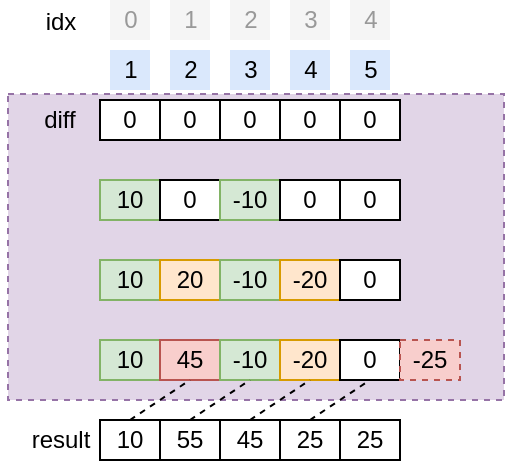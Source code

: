 <mxfile version="19.0.3" type="github"><diagram id="LvTPe-nmPJFi6HRM2_86" name="Page-1"><mxGraphModel dx="594" dy="320" grid="0" gridSize="10" guides="1" tooltips="1" connect="1" arrows="1" fold="1" page="1" pageScale="1" pageWidth="850" pageHeight="1100" math="0" shadow="0"><root><mxCell id="0"/><mxCell id="1" parent="0"/><mxCell id="_Eg3S7EslZF3mfTZpWr8-79" value="" style="rounded=0;whiteSpace=wrap;html=1;dashed=1;fillColor=#e1d5e7;strokeColor=#9673a6;" vertex="1" parent="1"><mxGeometry x="154" y="157" width="248" height="153" as="geometry"/></mxCell><mxCell id="_Eg3S7EslZF3mfTZpWr8-1" value="0" style="rounded=0;whiteSpace=wrap;html=1;" vertex="1" parent="1"><mxGeometry x="200" y="160" width="30" height="20" as="geometry"/></mxCell><mxCell id="_Eg3S7EslZF3mfTZpWr8-2" value="0" style="rounded=0;whiteSpace=wrap;html=1;" vertex="1" parent="1"><mxGeometry x="230" y="160" width="30" height="20" as="geometry"/></mxCell><mxCell id="_Eg3S7EslZF3mfTZpWr8-3" value="0" style="rounded=0;whiteSpace=wrap;html=1;" vertex="1" parent="1"><mxGeometry x="260" y="160" width="30" height="20" as="geometry"/></mxCell><mxCell id="_Eg3S7EslZF3mfTZpWr8-4" value="0" style="rounded=0;whiteSpace=wrap;html=1;" vertex="1" parent="1"><mxGeometry x="290" y="160" width="30" height="20" as="geometry"/></mxCell><mxCell id="_Eg3S7EslZF3mfTZpWr8-5" value="0" style="rounded=0;whiteSpace=wrap;html=1;" vertex="1" parent="1"><mxGeometry x="320" y="160" width="30" height="20" as="geometry"/></mxCell><mxCell id="_Eg3S7EslZF3mfTZpWr8-6" value="diff" style="text;html=1;strokeColor=none;fillColor=none;align=center;verticalAlign=middle;whiteSpace=wrap;rounded=0;" vertex="1" parent="1"><mxGeometry x="150" y="155" width="60" height="30" as="geometry"/></mxCell><mxCell id="_Eg3S7EslZF3mfTZpWr8-7" value="1" style="text;html=1;align=center;verticalAlign=middle;resizable=0;points=[];autosize=1;strokeColor=none;fillColor=#dae8fc;" vertex="1" parent="1"><mxGeometry x="205" y="135" width="20" height="20" as="geometry"/></mxCell><mxCell id="_Eg3S7EslZF3mfTZpWr8-8" value="2" style="text;html=1;align=center;verticalAlign=middle;resizable=0;points=[];autosize=1;strokeColor=none;fillColor=#dae8fc;" vertex="1" parent="1"><mxGeometry x="235" y="135" width="20" height="20" as="geometry"/></mxCell><mxCell id="_Eg3S7EslZF3mfTZpWr8-9" value="3" style="text;html=1;align=center;verticalAlign=middle;resizable=0;points=[];autosize=1;strokeColor=none;fillColor=#dae8fc;" vertex="1" parent="1"><mxGeometry x="265" y="135" width="20" height="20" as="geometry"/></mxCell><mxCell id="_Eg3S7EslZF3mfTZpWr8-10" value="4" style="text;html=1;align=center;verticalAlign=middle;resizable=0;points=[];autosize=1;strokeColor=none;fillColor=#dae8fc;" vertex="1" parent="1"><mxGeometry x="295" y="135" width="20" height="20" as="geometry"/></mxCell><mxCell id="_Eg3S7EslZF3mfTZpWr8-11" value="5" style="text;html=1;align=center;verticalAlign=middle;resizable=0;points=[];autosize=1;strokeColor=none;fillColor=#dae8fc;" vertex="1" parent="1"><mxGeometry x="325" y="135" width="20" height="20" as="geometry"/></mxCell><mxCell id="_Eg3S7EslZF3mfTZpWr8-27" value="10" style="rounded=0;whiteSpace=wrap;html=1;fillColor=#d5e8d4;strokeColor=#82b366;" vertex="1" parent="1"><mxGeometry x="200" y="200" width="30" height="20" as="geometry"/></mxCell><mxCell id="_Eg3S7EslZF3mfTZpWr8-28" value="0" style="rounded=0;whiteSpace=wrap;html=1;" vertex="1" parent="1"><mxGeometry x="230" y="200" width="30" height="20" as="geometry"/></mxCell><mxCell id="_Eg3S7EslZF3mfTZpWr8-29" value="-10" style="rounded=0;whiteSpace=wrap;html=1;fillColor=#d5e8d4;strokeColor=#82b366;" vertex="1" parent="1"><mxGeometry x="260" y="200" width="30" height="20" as="geometry"/></mxCell><mxCell id="_Eg3S7EslZF3mfTZpWr8-30" value="0" style="rounded=0;whiteSpace=wrap;html=1;" vertex="1" parent="1"><mxGeometry x="290" y="200" width="30" height="20" as="geometry"/></mxCell><mxCell id="_Eg3S7EslZF3mfTZpWr8-31" value="0" style="rounded=0;whiteSpace=wrap;html=1;" vertex="1" parent="1"><mxGeometry x="320" y="200" width="30" height="20" as="geometry"/></mxCell><mxCell id="_Eg3S7EslZF3mfTZpWr8-32" value="10" style="rounded=0;whiteSpace=wrap;html=1;fillColor=#d5e8d4;strokeColor=#82b366;" vertex="1" parent="1"><mxGeometry x="200" y="240" width="30" height="20" as="geometry"/></mxCell><mxCell id="_Eg3S7EslZF3mfTZpWr8-33" value="20" style="rounded=0;whiteSpace=wrap;html=1;fillColor=#ffe6cc;strokeColor=#d79b00;" vertex="1" parent="1"><mxGeometry x="230" y="240" width="30" height="20" as="geometry"/></mxCell><mxCell id="_Eg3S7EslZF3mfTZpWr8-34" value="-10" style="rounded=0;whiteSpace=wrap;html=1;fillColor=#d5e8d4;strokeColor=#82b366;" vertex="1" parent="1"><mxGeometry x="260" y="240" width="30" height="20" as="geometry"/></mxCell><mxCell id="_Eg3S7EslZF3mfTZpWr8-35" value="-20" style="rounded=0;whiteSpace=wrap;html=1;fillColor=#ffe6cc;strokeColor=#d79b00;" vertex="1" parent="1"><mxGeometry x="290" y="240" width="30" height="20" as="geometry"/></mxCell><mxCell id="_Eg3S7EslZF3mfTZpWr8-36" value="0" style="rounded=0;whiteSpace=wrap;html=1;" vertex="1" parent="1"><mxGeometry x="320" y="240" width="30" height="20" as="geometry"/></mxCell><mxCell id="_Eg3S7EslZF3mfTZpWr8-37" value="10" style="rounded=0;whiteSpace=wrap;html=1;fillColor=#d5e8d4;strokeColor=#82b366;" vertex="1" parent="1"><mxGeometry x="200" y="280" width="30" height="20" as="geometry"/></mxCell><mxCell id="_Eg3S7EslZF3mfTZpWr8-38" value="45" style="rounded=0;whiteSpace=wrap;html=1;fillColor=#f8cecc;strokeColor=#b85450;" vertex="1" parent="1"><mxGeometry x="230" y="280" width="30" height="20" as="geometry"/></mxCell><mxCell id="_Eg3S7EslZF3mfTZpWr8-39" value="-10" style="rounded=0;whiteSpace=wrap;html=1;fillColor=#d5e8d4;strokeColor=#82b366;" vertex="1" parent="1"><mxGeometry x="260" y="280" width="30" height="20" as="geometry"/></mxCell><mxCell id="_Eg3S7EslZF3mfTZpWr8-40" value="-20" style="rounded=0;whiteSpace=wrap;html=1;fillColor=#ffe6cc;strokeColor=#d79b00;" vertex="1" parent="1"><mxGeometry x="290" y="280" width="30" height="20" as="geometry"/></mxCell><mxCell id="_Eg3S7EslZF3mfTZpWr8-41" value="0" style="rounded=0;whiteSpace=wrap;html=1;" vertex="1" parent="1"><mxGeometry x="320" y="280" width="30" height="20" as="geometry"/></mxCell><mxCell id="_Eg3S7EslZF3mfTZpWr8-47" value="0" style="text;html=1;align=center;verticalAlign=middle;resizable=0;points=[];autosize=1;strokeColor=none;fillColor=#f5f5f5;fontColor=#999999;" vertex="1" parent="1"><mxGeometry x="205" y="110" width="20" height="20" as="geometry"/></mxCell><mxCell id="_Eg3S7EslZF3mfTZpWr8-48" value="1" style="text;html=1;align=center;verticalAlign=middle;resizable=0;points=[];autosize=1;strokeColor=none;fillColor=#f5f5f5;fontColor=#999999;" vertex="1" parent="1"><mxGeometry x="235" y="110" width="20" height="20" as="geometry"/></mxCell><mxCell id="_Eg3S7EslZF3mfTZpWr8-49" value="2" style="text;html=1;align=center;verticalAlign=middle;resizable=0;points=[];autosize=1;strokeColor=none;fillColor=#f5f5f5;fontColor=#999999;" vertex="1" parent="1"><mxGeometry x="265" y="110" width="20" height="20" as="geometry"/></mxCell><mxCell id="_Eg3S7EslZF3mfTZpWr8-50" value="3" style="text;html=1;align=center;verticalAlign=middle;resizable=0;points=[];autosize=1;strokeColor=none;fillColor=#f5f5f5;fontColor=#999999;" vertex="1" parent="1"><mxGeometry x="295" y="110" width="20" height="20" as="geometry"/></mxCell><mxCell id="_Eg3S7EslZF3mfTZpWr8-51" value="4" style="text;html=1;align=center;verticalAlign=middle;resizable=0;points=[];autosize=1;strokeColor=none;fillColor=#f5f5f5;fontColor=#999999;" vertex="1" parent="1"><mxGeometry x="325" y="110" width="20" height="20" as="geometry"/></mxCell><mxCell id="_Eg3S7EslZF3mfTZpWr8-52" value="-25" style="rounded=0;whiteSpace=wrap;html=1;dashed=1;fillColor=#f8cecc;strokeColor=#b85450;" vertex="1" parent="1"><mxGeometry x="350" y="280" width="30" height="20" as="geometry"/></mxCell><mxCell id="_Eg3S7EslZF3mfTZpWr8-63" value="10" style="rounded=0;whiteSpace=wrap;html=1;" vertex="1" parent="1"><mxGeometry x="200" y="320" width="30" height="20" as="geometry"/></mxCell><mxCell id="_Eg3S7EslZF3mfTZpWr8-64" value="55" style="rounded=0;whiteSpace=wrap;html=1;" vertex="1" parent="1"><mxGeometry x="230" y="320" width="30" height="20" as="geometry"/></mxCell><mxCell id="_Eg3S7EslZF3mfTZpWr8-65" value="45" style="rounded=0;whiteSpace=wrap;html=1;" vertex="1" parent="1"><mxGeometry x="260" y="320" width="30" height="20" as="geometry"/></mxCell><mxCell id="_Eg3S7EslZF3mfTZpWr8-66" value="25" style="rounded=0;whiteSpace=wrap;html=1;" vertex="1" parent="1"><mxGeometry x="290" y="320" width="30" height="20" as="geometry"/></mxCell><mxCell id="_Eg3S7EslZF3mfTZpWr8-67" value="25" style="rounded=0;whiteSpace=wrap;html=1;" vertex="1" parent="1"><mxGeometry x="320" y="320" width="30" height="20" as="geometry"/></mxCell><mxCell id="_Eg3S7EslZF3mfTZpWr8-68" value="&lt;font color=&quot;#000000&quot;&gt;result&lt;/font&gt;" style="text;html=1;align=center;verticalAlign=middle;resizable=0;points=[];autosize=1;strokeColor=none;fillColor=none;fontColor=#999999;" vertex="1" parent="1"><mxGeometry x="160" y="320" width="40" height="20" as="geometry"/></mxCell><mxCell id="_Eg3S7EslZF3mfTZpWr8-74" value="" style="endArrow=none;dashed=1;html=1;rounded=0;fontColor=#000000;entryX=0.5;entryY=1;entryDx=0;entryDy=0;exitX=0.5;exitY=0;exitDx=0;exitDy=0;" edge="1" parent="1" source="_Eg3S7EslZF3mfTZpWr8-63" target="_Eg3S7EslZF3mfTZpWr8-38"><mxGeometry width="50" height="50" relative="1" as="geometry"><mxPoint x="215" y="319" as="sourcePoint"/><mxPoint x="265" y="270" as="targetPoint"/></mxGeometry></mxCell><mxCell id="_Eg3S7EslZF3mfTZpWr8-75" value="" style="endArrow=none;dashed=1;html=1;rounded=0;fontColor=#000000;entryX=0.5;entryY=1;entryDx=0;entryDy=0;exitX=0.5;exitY=0;exitDx=0;exitDy=0;" edge="1" parent="1"><mxGeometry width="50" height="50" relative="1" as="geometry"><mxPoint x="245" y="320" as="sourcePoint"/><mxPoint x="275" y="300" as="targetPoint"/></mxGeometry></mxCell><mxCell id="_Eg3S7EslZF3mfTZpWr8-76" value="" style="endArrow=none;dashed=1;html=1;rounded=0;fontColor=#000000;entryX=0.5;entryY=1;entryDx=0;entryDy=0;exitX=0.5;exitY=0;exitDx=0;exitDy=0;" edge="1" parent="1"><mxGeometry width="50" height="50" relative="1" as="geometry"><mxPoint x="275" y="320" as="sourcePoint"/><mxPoint x="305" y="300" as="targetPoint"/></mxGeometry></mxCell><mxCell id="_Eg3S7EslZF3mfTZpWr8-77" value="" style="endArrow=none;dashed=1;html=1;rounded=0;fontColor=#000000;entryX=0.5;entryY=1;entryDx=0;entryDy=0;exitX=0.5;exitY=0;exitDx=0;exitDy=0;" edge="1" parent="1"><mxGeometry width="50" height="50" relative="1" as="geometry"><mxPoint x="305" y="320" as="sourcePoint"/><mxPoint x="335" y="300" as="targetPoint"/></mxGeometry></mxCell><mxCell id="_Eg3S7EslZF3mfTZpWr8-78" value="idx" style="text;html=1;align=center;verticalAlign=middle;resizable=0;points=[];autosize=1;strokeColor=none;fillColor=none;fontColor=#000000;" vertex="1" parent="1"><mxGeometry x="167.5" y="112" width="25" height="18" as="geometry"/></mxCell></root></mxGraphModel></diagram></mxfile>